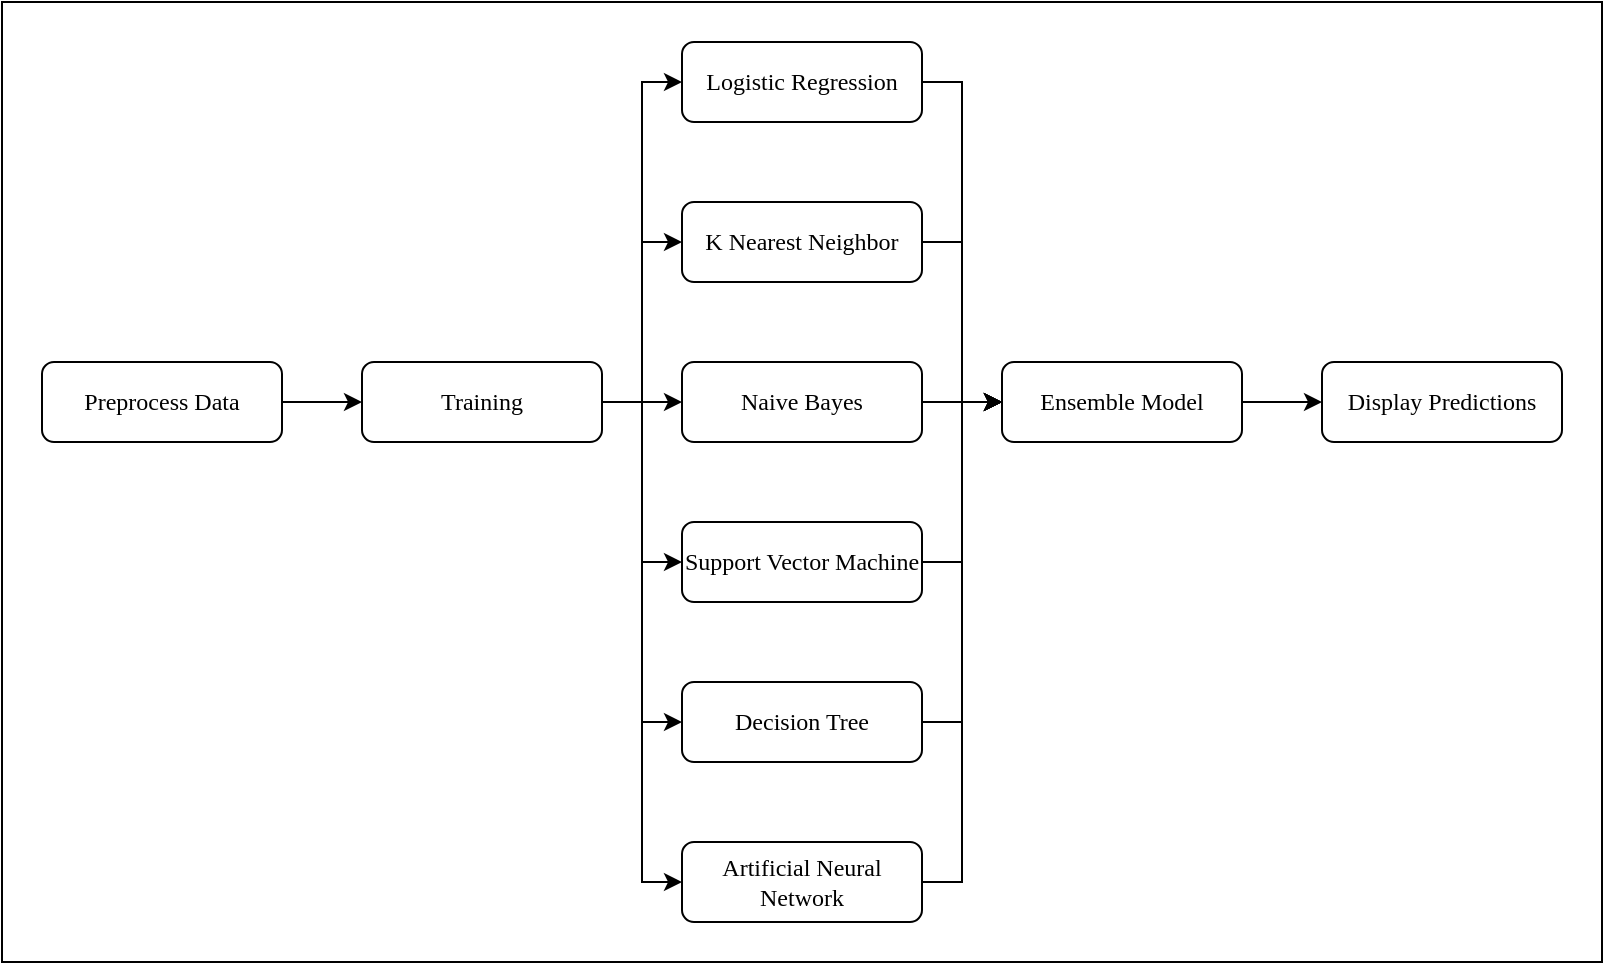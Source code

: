<mxfile version="24.6.5" type="google">
  <diagram name="Page-1" id="cCfymfVNyX_k8D3t8lt3">
    <mxGraphModel grid="1" page="1" gridSize="10" guides="1" tooltips="1" connect="1" arrows="1" fold="1" pageScale="1" pageWidth="850" pageHeight="1100" math="0" shadow="0">
      <root>
        <mxCell id="0" />
        <mxCell id="1" parent="0" />
        <mxCell id="0X5VZcKtUHKiasIcCc4Q-27" value="" style="rounded=0;whiteSpace=wrap;html=1;" vertex="1" parent="1">
          <mxGeometry x="60" y="20" width="800" height="480" as="geometry" />
        </mxCell>
        <mxCell id="0X5VZcKtUHKiasIcCc4Q-13" style="edgeStyle=orthogonalEdgeStyle;rounded=0;orthogonalLoop=1;jettySize=auto;html=1;exitX=1;exitY=0.5;exitDx=0;exitDy=0;entryX=0;entryY=0.5;entryDx=0;entryDy=0;fontFamily=Times New Roman;" edge="1" parent="1" source="0X5VZcKtUHKiasIcCc4Q-1" target="0X5VZcKtUHKiasIcCc4Q-2">
          <mxGeometry relative="1" as="geometry" />
        </mxCell>
        <mxCell id="0X5VZcKtUHKiasIcCc4Q-1" value="Preprocess Data" style="rounded=1;whiteSpace=wrap;html=1;fontFamily=Times New Roman;" vertex="1" parent="1">
          <mxGeometry x="80" y="200" width="120" height="40" as="geometry" />
        </mxCell>
        <mxCell id="0X5VZcKtUHKiasIcCc4Q-14" style="edgeStyle=orthogonalEdgeStyle;rounded=0;orthogonalLoop=1;jettySize=auto;html=1;exitX=1;exitY=0.5;exitDx=0;exitDy=0;entryX=0;entryY=0.5;entryDx=0;entryDy=0;fontFamily=Times New Roman;" edge="1" parent="1" source="0X5VZcKtUHKiasIcCc4Q-2" target="0X5VZcKtUHKiasIcCc4Q-5">
          <mxGeometry relative="1" as="geometry" />
        </mxCell>
        <mxCell id="0X5VZcKtUHKiasIcCc4Q-15" style="edgeStyle=orthogonalEdgeStyle;rounded=0;orthogonalLoop=1;jettySize=auto;html=1;exitX=1;exitY=0.5;exitDx=0;exitDy=0;entryX=0;entryY=0.5;entryDx=0;entryDy=0;fontFamily=Times New Roman;" edge="1" parent="1" source="0X5VZcKtUHKiasIcCc4Q-2" target="0X5VZcKtUHKiasIcCc4Q-6">
          <mxGeometry relative="1" as="geometry" />
        </mxCell>
        <mxCell id="0X5VZcKtUHKiasIcCc4Q-16" style="edgeStyle=orthogonalEdgeStyle;rounded=0;orthogonalLoop=1;jettySize=auto;html=1;exitX=1;exitY=0.5;exitDx=0;exitDy=0;entryX=0;entryY=0.5;entryDx=0;entryDy=0;fontFamily=Times New Roman;" edge="1" parent="1" source="0X5VZcKtUHKiasIcCc4Q-2" target="0X5VZcKtUHKiasIcCc4Q-4">
          <mxGeometry relative="1" as="geometry" />
        </mxCell>
        <mxCell id="0X5VZcKtUHKiasIcCc4Q-17" style="edgeStyle=orthogonalEdgeStyle;rounded=0;orthogonalLoop=1;jettySize=auto;html=1;exitX=1;exitY=0.5;exitDx=0;exitDy=0;entryX=0;entryY=0.5;entryDx=0;entryDy=0;fontFamily=Times New Roman;" edge="1" parent="1" source="0X5VZcKtUHKiasIcCc4Q-2" target="0X5VZcKtUHKiasIcCc4Q-3">
          <mxGeometry relative="1" as="geometry" />
        </mxCell>
        <mxCell id="0X5VZcKtUHKiasIcCc4Q-18" style="edgeStyle=orthogonalEdgeStyle;rounded=0;orthogonalLoop=1;jettySize=auto;html=1;exitX=1;exitY=0.5;exitDx=0;exitDy=0;entryX=0;entryY=0.5;entryDx=0;entryDy=0;fontFamily=Times New Roman;" edge="1" parent="1" source="0X5VZcKtUHKiasIcCc4Q-2" target="0X5VZcKtUHKiasIcCc4Q-11">
          <mxGeometry relative="1" as="geometry" />
        </mxCell>
        <mxCell id="0X5VZcKtUHKiasIcCc4Q-19" style="edgeStyle=orthogonalEdgeStyle;rounded=0;orthogonalLoop=1;jettySize=auto;html=1;exitX=1;exitY=0.5;exitDx=0;exitDy=0;entryX=0;entryY=0.5;entryDx=0;entryDy=0;fontFamily=Times New Roman;" edge="1" parent="1" source="0X5VZcKtUHKiasIcCc4Q-2" target="0X5VZcKtUHKiasIcCc4Q-12">
          <mxGeometry relative="1" as="geometry" />
        </mxCell>
        <mxCell id="0X5VZcKtUHKiasIcCc4Q-2" value="Training" style="rounded=1;whiteSpace=wrap;html=1;fontFamily=Times New Roman;" vertex="1" parent="1">
          <mxGeometry x="240" y="200" width="120" height="40" as="geometry" />
        </mxCell>
        <mxCell id="0X5VZcKtUHKiasIcCc4Q-23" style="edgeStyle=orthogonalEdgeStyle;rounded=0;orthogonalLoop=1;jettySize=auto;html=1;exitX=1;exitY=0.5;exitDx=0;exitDy=0;entryX=0;entryY=0.5;entryDx=0;entryDy=0;fontFamily=Times New Roman;" edge="1" parent="1" source="0X5VZcKtUHKiasIcCc4Q-3" target="0X5VZcKtUHKiasIcCc4Q-8">
          <mxGeometry relative="1" as="geometry" />
        </mxCell>
        <mxCell id="0X5VZcKtUHKiasIcCc4Q-3" value="Support Vector Machine" style="rounded=1;whiteSpace=wrap;html=1;fontFamily=Times New Roman;" vertex="1" parent="1">
          <mxGeometry x="400" y="280" width="120" height="40" as="geometry" />
        </mxCell>
        <mxCell id="0X5VZcKtUHKiasIcCc4Q-21" style="edgeStyle=orthogonalEdgeStyle;rounded=0;orthogonalLoop=1;jettySize=auto;html=1;exitX=1;exitY=0.5;exitDx=0;exitDy=0;entryX=0;entryY=0.5;entryDx=0;entryDy=0;fontFamily=Times New Roman;" edge="1" parent="1" source="0X5VZcKtUHKiasIcCc4Q-4" target="0X5VZcKtUHKiasIcCc4Q-8">
          <mxGeometry relative="1" as="geometry" />
        </mxCell>
        <mxCell id="0X5VZcKtUHKiasIcCc4Q-4" value="K Nearest Neighbor" style="rounded=1;whiteSpace=wrap;html=1;fontFamily=Times New Roman;" vertex="1" parent="1">
          <mxGeometry x="400" y="120" width="120" height="40" as="geometry" />
        </mxCell>
        <mxCell id="0X5VZcKtUHKiasIcCc4Q-22" style="edgeStyle=orthogonalEdgeStyle;rounded=0;orthogonalLoop=1;jettySize=auto;html=1;exitX=1;exitY=0.5;exitDx=0;exitDy=0;entryX=0;entryY=0.5;entryDx=0;entryDy=0;fontFamily=Times New Roman;" edge="1" parent="1" source="0X5VZcKtUHKiasIcCc4Q-5" target="0X5VZcKtUHKiasIcCc4Q-8">
          <mxGeometry relative="1" as="geometry" />
        </mxCell>
        <mxCell id="0X5VZcKtUHKiasIcCc4Q-5" value="Naive Bayes" style="rounded=1;whiteSpace=wrap;html=1;fontFamily=Times New Roman;" vertex="1" parent="1">
          <mxGeometry x="400" y="200" width="120" height="40" as="geometry" />
        </mxCell>
        <mxCell id="0X5VZcKtUHKiasIcCc4Q-20" style="edgeStyle=orthogonalEdgeStyle;rounded=0;orthogonalLoop=1;jettySize=auto;html=1;exitX=1;exitY=0.5;exitDx=0;exitDy=0;entryX=0;entryY=0.5;entryDx=0;entryDy=0;fontFamily=Times New Roman;" edge="1" parent="1" source="0X5VZcKtUHKiasIcCc4Q-6" target="0X5VZcKtUHKiasIcCc4Q-8">
          <mxGeometry relative="1" as="geometry" />
        </mxCell>
        <mxCell id="0X5VZcKtUHKiasIcCc4Q-6" value="Logistic Regression" style="rounded=1;whiteSpace=wrap;html=1;fontFamily=Times New Roman;" vertex="1" parent="1">
          <mxGeometry x="400" y="40" width="120" height="40" as="geometry" />
        </mxCell>
        <mxCell id="0X5VZcKtUHKiasIcCc4Q-26" style="edgeStyle=orthogonalEdgeStyle;rounded=0;orthogonalLoop=1;jettySize=auto;html=1;exitX=1;exitY=0.5;exitDx=0;exitDy=0;entryX=0;entryY=0.5;entryDx=0;entryDy=0;fontFamily=Times New Roman;" edge="1" parent="1" source="0X5VZcKtUHKiasIcCc4Q-8" target="0X5VZcKtUHKiasIcCc4Q-9">
          <mxGeometry relative="1" as="geometry" />
        </mxCell>
        <mxCell id="0X5VZcKtUHKiasIcCc4Q-8" value="Ensemble Model" style="rounded=1;whiteSpace=wrap;html=1;fontFamily=Times New Roman;" vertex="1" parent="1">
          <mxGeometry x="560" y="200" width="120" height="40" as="geometry" />
        </mxCell>
        <mxCell id="0X5VZcKtUHKiasIcCc4Q-9" value="Display Predictions" style="rounded=1;whiteSpace=wrap;html=1;fontFamily=Times New Roman;" vertex="1" parent="1">
          <mxGeometry x="720" y="200" width="120" height="40" as="geometry" />
        </mxCell>
        <mxCell id="0X5VZcKtUHKiasIcCc4Q-24" style="edgeStyle=orthogonalEdgeStyle;rounded=0;orthogonalLoop=1;jettySize=auto;html=1;exitX=1;exitY=0.5;exitDx=0;exitDy=0;entryX=0;entryY=0.5;entryDx=0;entryDy=0;fontFamily=Times New Roman;" edge="1" parent="1" source="0X5VZcKtUHKiasIcCc4Q-11" target="0X5VZcKtUHKiasIcCc4Q-8">
          <mxGeometry relative="1" as="geometry" />
        </mxCell>
        <mxCell id="0X5VZcKtUHKiasIcCc4Q-11" value="Decision Tree" style="rounded=1;whiteSpace=wrap;html=1;fontFamily=Times New Roman;" vertex="1" parent="1">
          <mxGeometry x="400" y="360" width="120" height="40" as="geometry" />
        </mxCell>
        <mxCell id="0X5VZcKtUHKiasIcCc4Q-25" style="edgeStyle=orthogonalEdgeStyle;rounded=0;orthogonalLoop=1;jettySize=auto;html=1;exitX=1;exitY=0.5;exitDx=0;exitDy=0;entryX=0;entryY=0.5;entryDx=0;entryDy=0;fontFamily=Times New Roman;" edge="1" parent="1" source="0X5VZcKtUHKiasIcCc4Q-12" target="0X5VZcKtUHKiasIcCc4Q-8">
          <mxGeometry relative="1" as="geometry" />
        </mxCell>
        <mxCell id="0X5VZcKtUHKiasIcCc4Q-12" value="Artificial Neural Network" style="rounded=1;whiteSpace=wrap;html=1;fontFamily=Times New Roman;" vertex="1" parent="1">
          <mxGeometry x="400" y="440" width="120" height="40" as="geometry" />
        </mxCell>
      </root>
    </mxGraphModel>
  </diagram>
</mxfile>
